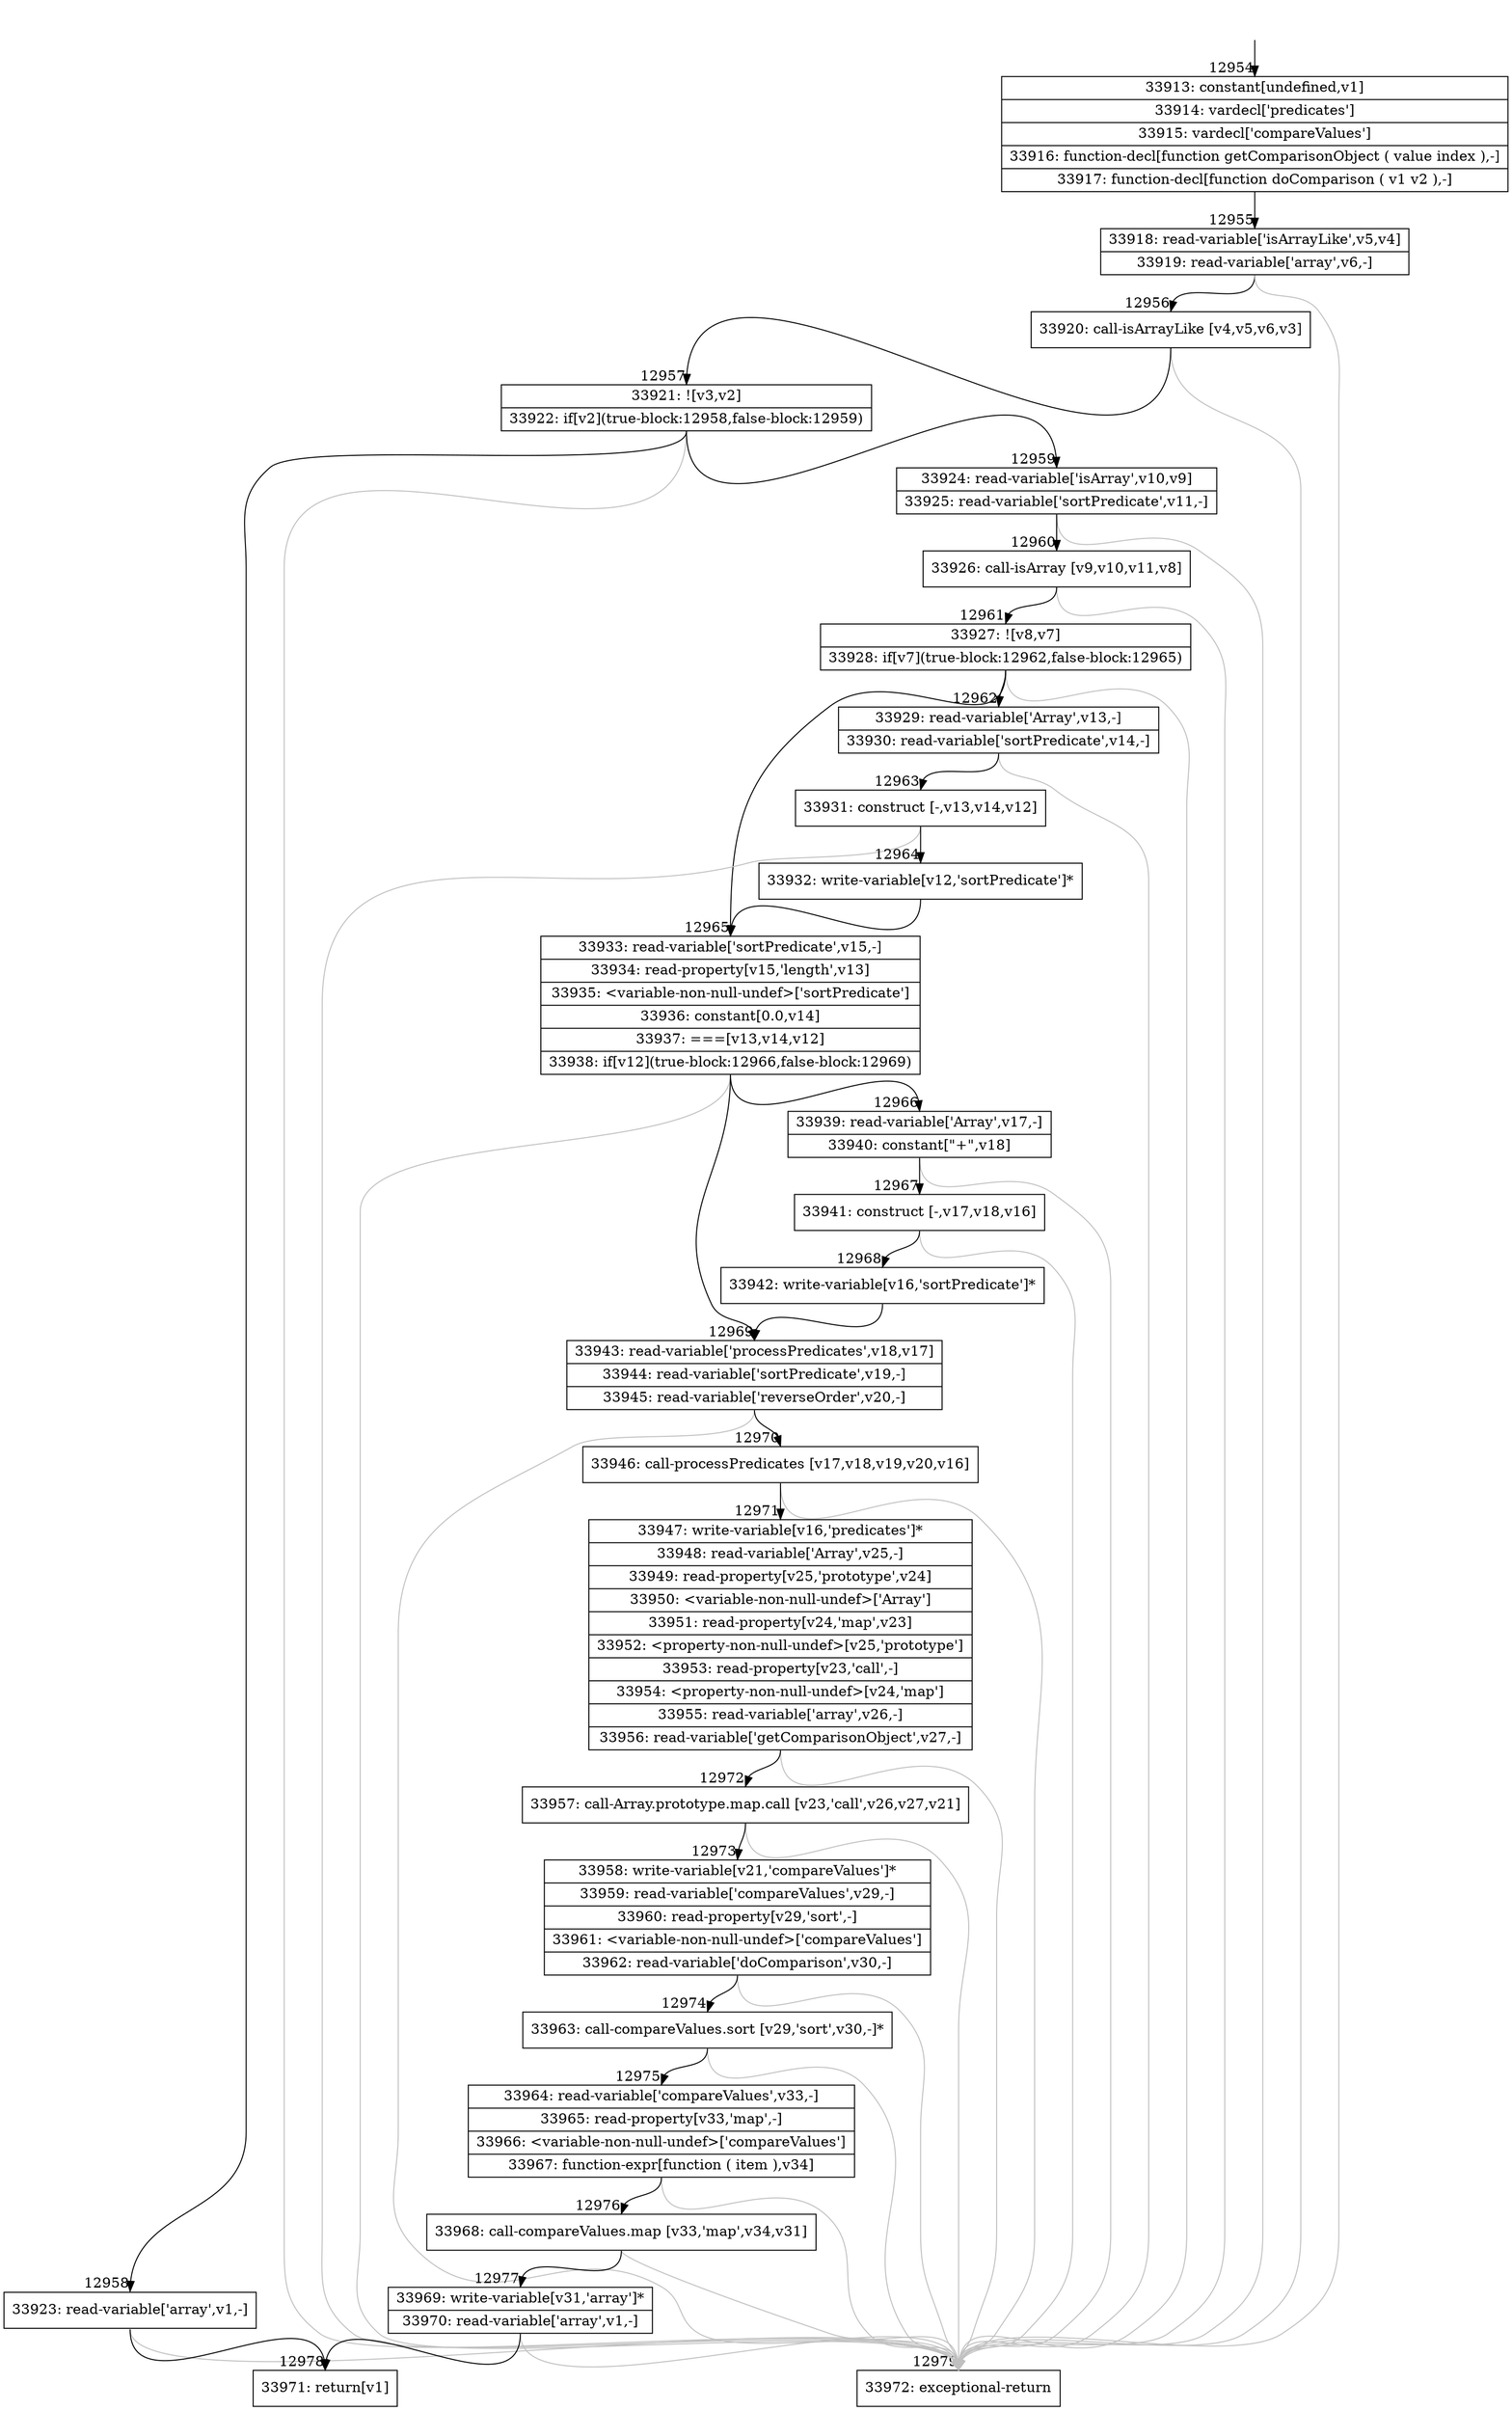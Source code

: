 digraph {
rankdir="TD"
BB_entry993[shape=none,label=""];
BB_entry993 -> BB12954 [tailport=s, headport=n, headlabel="    12954"]
BB12954 [shape=record label="{33913: constant[undefined,v1]|33914: vardecl['predicates']|33915: vardecl['compareValues']|33916: function-decl[function getComparisonObject ( value index ),-]|33917: function-decl[function doComparison ( v1 v2 ),-]}" ] 
BB12954 -> BB12955 [tailport=s, headport=n, headlabel="      12955"]
BB12955 [shape=record label="{33918: read-variable['isArrayLike',v5,v4]|33919: read-variable['array',v6,-]}" ] 
BB12955 -> BB12956 [tailport=s, headport=n, headlabel="      12956"]
BB12955 -> BB12979 [tailport=s, headport=n, color=gray, headlabel="      12979"]
BB12956 [shape=record label="{33920: call-isArrayLike [v4,v5,v6,v3]}" ] 
BB12956 -> BB12957 [tailport=s, headport=n, headlabel="      12957"]
BB12956 -> BB12979 [tailport=s, headport=n, color=gray]
BB12957 [shape=record label="{33921: ![v3,v2]|33922: if[v2](true-block:12958,false-block:12959)}" ] 
BB12957 -> BB12958 [tailport=s, headport=n, headlabel="      12958"]
BB12957 -> BB12959 [tailport=s, headport=n, headlabel="      12959"]
BB12957 -> BB12979 [tailport=s, headport=n, color=gray]
BB12958 [shape=record label="{33923: read-variable['array',v1,-]}" ] 
BB12958 -> BB12978 [tailport=s, headport=n, headlabel="      12978"]
BB12958 -> BB12979 [tailport=s, headport=n, color=gray]
BB12959 [shape=record label="{33924: read-variable['isArray',v10,v9]|33925: read-variable['sortPredicate',v11,-]}" ] 
BB12959 -> BB12960 [tailport=s, headport=n, headlabel="      12960"]
BB12959 -> BB12979 [tailport=s, headport=n, color=gray]
BB12960 [shape=record label="{33926: call-isArray [v9,v10,v11,v8]}" ] 
BB12960 -> BB12961 [tailport=s, headport=n, headlabel="      12961"]
BB12960 -> BB12979 [tailport=s, headport=n, color=gray]
BB12961 [shape=record label="{33927: ![v8,v7]|33928: if[v7](true-block:12962,false-block:12965)}" ] 
BB12961 -> BB12962 [tailport=s, headport=n, headlabel="      12962"]
BB12961 -> BB12965 [tailport=s, headport=n, headlabel="      12965"]
BB12961 -> BB12979 [tailport=s, headport=n, color=gray]
BB12962 [shape=record label="{33929: read-variable['Array',v13,-]|33930: read-variable['sortPredicate',v14,-]}" ] 
BB12962 -> BB12963 [tailport=s, headport=n, headlabel="      12963"]
BB12962 -> BB12979 [tailport=s, headport=n, color=gray]
BB12963 [shape=record label="{33931: construct [-,v13,v14,v12]}" ] 
BB12963 -> BB12964 [tailport=s, headport=n, headlabel="      12964"]
BB12963 -> BB12979 [tailport=s, headport=n, color=gray]
BB12964 [shape=record label="{33932: write-variable[v12,'sortPredicate']*}" ] 
BB12964 -> BB12965 [tailport=s, headport=n]
BB12965 [shape=record label="{33933: read-variable['sortPredicate',v15,-]|33934: read-property[v15,'length',v13]|33935: \<variable-non-null-undef\>['sortPredicate']|33936: constant[0.0,v14]|33937: ===[v13,v14,v12]|33938: if[v12](true-block:12966,false-block:12969)}" ] 
BB12965 -> BB12966 [tailport=s, headport=n, headlabel="      12966"]
BB12965 -> BB12969 [tailport=s, headport=n, headlabel="      12969"]
BB12965 -> BB12979 [tailport=s, headport=n, color=gray]
BB12966 [shape=record label="{33939: read-variable['Array',v17,-]|33940: constant[\"+\",v18]}" ] 
BB12966 -> BB12967 [tailport=s, headport=n, headlabel="      12967"]
BB12966 -> BB12979 [tailport=s, headport=n, color=gray]
BB12967 [shape=record label="{33941: construct [-,v17,v18,v16]}" ] 
BB12967 -> BB12968 [tailport=s, headport=n, headlabel="      12968"]
BB12967 -> BB12979 [tailport=s, headport=n, color=gray]
BB12968 [shape=record label="{33942: write-variable[v16,'sortPredicate']*}" ] 
BB12968 -> BB12969 [tailport=s, headport=n]
BB12969 [shape=record label="{33943: read-variable['processPredicates',v18,v17]|33944: read-variable['sortPredicate',v19,-]|33945: read-variable['reverseOrder',v20,-]}" ] 
BB12969 -> BB12970 [tailport=s, headport=n, headlabel="      12970"]
BB12969 -> BB12979 [tailport=s, headport=n, color=gray]
BB12970 [shape=record label="{33946: call-processPredicates [v17,v18,v19,v20,v16]}" ] 
BB12970 -> BB12971 [tailport=s, headport=n, headlabel="      12971"]
BB12970 -> BB12979 [tailport=s, headport=n, color=gray]
BB12971 [shape=record label="{33947: write-variable[v16,'predicates']*|33948: read-variable['Array',v25,-]|33949: read-property[v25,'prototype',v24]|33950: \<variable-non-null-undef\>['Array']|33951: read-property[v24,'map',v23]|33952: \<property-non-null-undef\>[v25,'prototype']|33953: read-property[v23,'call',-]|33954: \<property-non-null-undef\>[v24,'map']|33955: read-variable['array',v26,-]|33956: read-variable['getComparisonObject',v27,-]}" ] 
BB12971 -> BB12972 [tailport=s, headport=n, headlabel="      12972"]
BB12971 -> BB12979 [tailport=s, headport=n, color=gray]
BB12972 [shape=record label="{33957: call-Array.prototype.map.call [v23,'call',v26,v27,v21]}" ] 
BB12972 -> BB12973 [tailport=s, headport=n, headlabel="      12973"]
BB12972 -> BB12979 [tailport=s, headport=n, color=gray]
BB12973 [shape=record label="{33958: write-variable[v21,'compareValues']*|33959: read-variable['compareValues',v29,-]|33960: read-property[v29,'sort',-]|33961: \<variable-non-null-undef\>['compareValues']|33962: read-variable['doComparison',v30,-]}" ] 
BB12973 -> BB12974 [tailport=s, headport=n, headlabel="      12974"]
BB12973 -> BB12979 [tailport=s, headport=n, color=gray]
BB12974 [shape=record label="{33963: call-compareValues.sort [v29,'sort',v30,-]*}" ] 
BB12974 -> BB12975 [tailport=s, headport=n, headlabel="      12975"]
BB12974 -> BB12979 [tailport=s, headport=n, color=gray]
BB12975 [shape=record label="{33964: read-variable['compareValues',v33,-]|33965: read-property[v33,'map',-]|33966: \<variable-non-null-undef\>['compareValues']|33967: function-expr[function ( item ),v34]}" ] 
BB12975 -> BB12976 [tailport=s, headport=n, headlabel="      12976"]
BB12975 -> BB12979 [tailport=s, headport=n, color=gray]
BB12976 [shape=record label="{33968: call-compareValues.map [v33,'map',v34,v31]}" ] 
BB12976 -> BB12977 [tailport=s, headport=n, headlabel="      12977"]
BB12976 -> BB12979 [tailport=s, headport=n, color=gray]
BB12977 [shape=record label="{33969: write-variable[v31,'array']*|33970: read-variable['array',v1,-]}" ] 
BB12977 -> BB12978 [tailport=s, headport=n]
BB12977 -> BB12979 [tailport=s, headport=n, color=gray]
BB12978 [shape=record label="{33971: return[v1]}" ] 
BB12979 [shape=record label="{33972: exceptional-return}" ] 
//#$~ 19287
}
